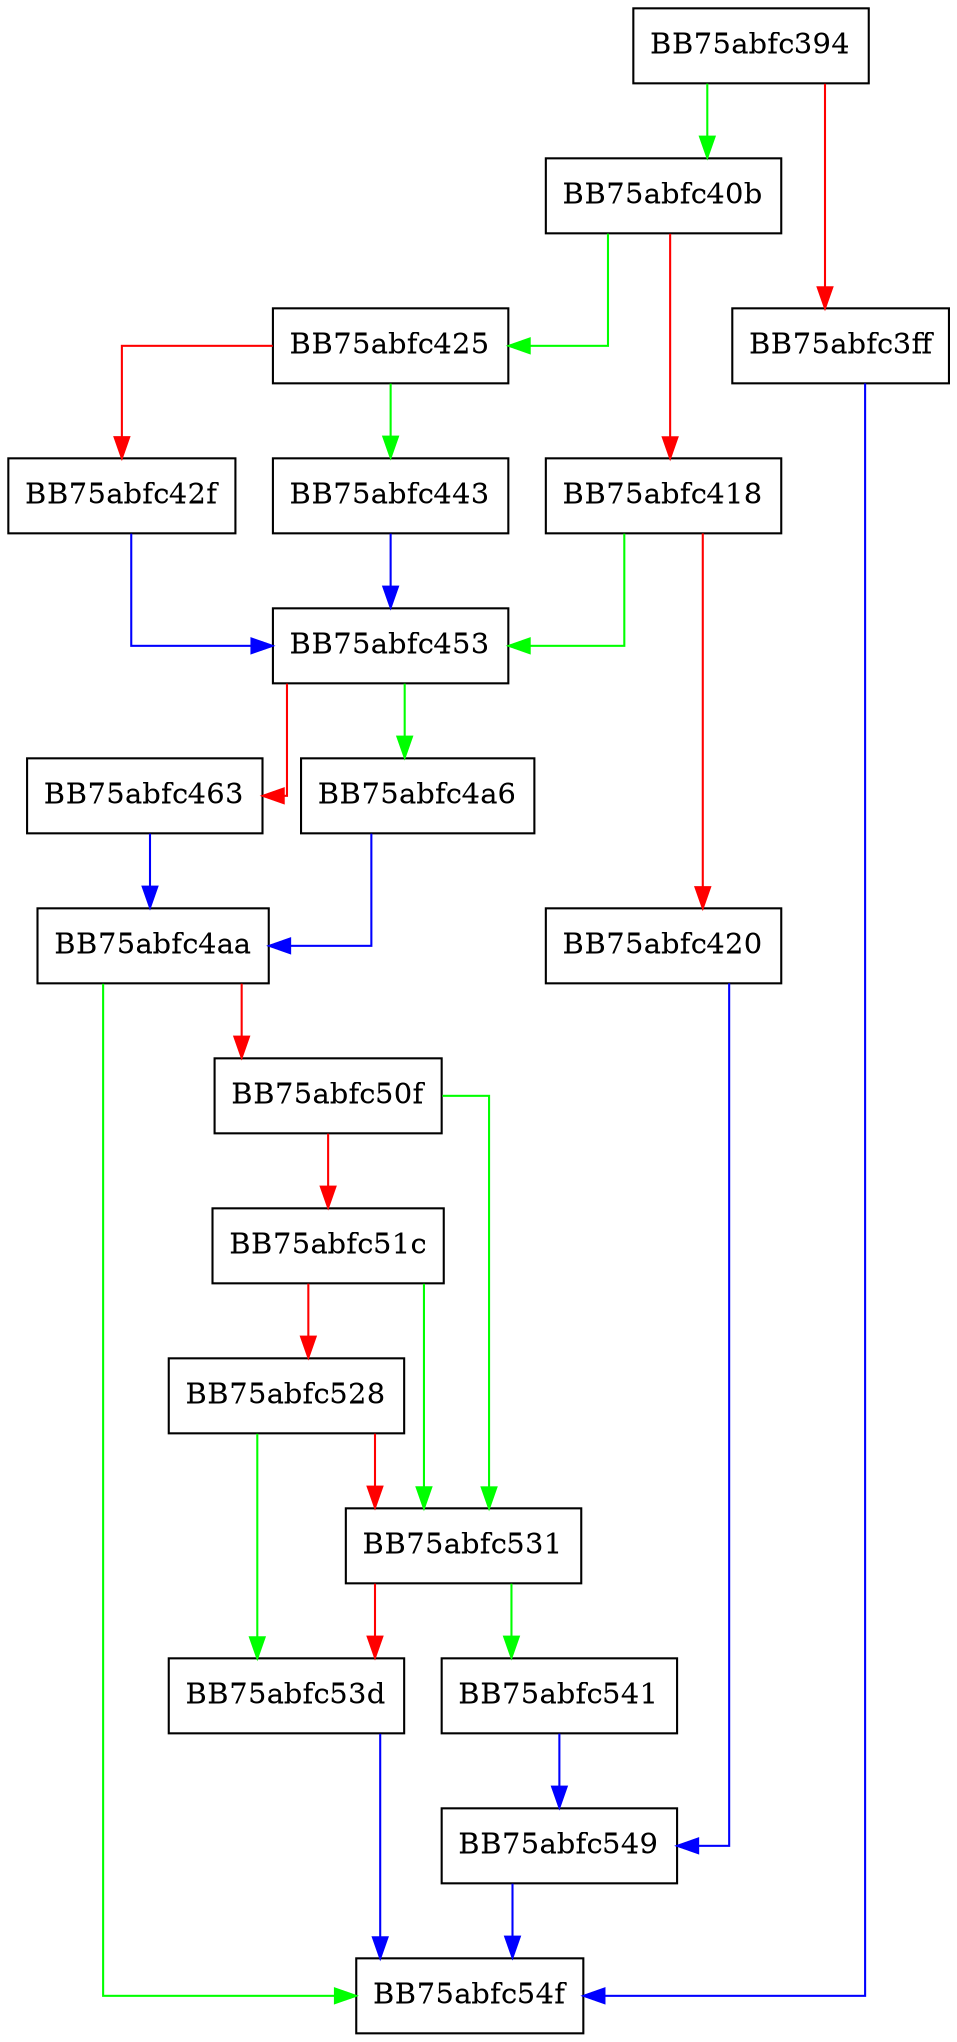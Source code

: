 digraph ZSTD_compressSubBlock_sequences {
  node [shape="box"];
  graph [splines=ortho];
  BB75abfc394 -> BB75abfc40b [color="green"];
  BB75abfc394 -> BB75abfc3ff [color="red"];
  BB75abfc3ff -> BB75abfc54f [color="blue"];
  BB75abfc40b -> BB75abfc425 [color="green"];
  BB75abfc40b -> BB75abfc418 [color="red"];
  BB75abfc418 -> BB75abfc453 [color="green"];
  BB75abfc418 -> BB75abfc420 [color="red"];
  BB75abfc420 -> BB75abfc549 [color="blue"];
  BB75abfc425 -> BB75abfc443 [color="green"];
  BB75abfc425 -> BB75abfc42f [color="red"];
  BB75abfc42f -> BB75abfc453 [color="blue"];
  BB75abfc443 -> BB75abfc453 [color="blue"];
  BB75abfc453 -> BB75abfc4a6 [color="green"];
  BB75abfc453 -> BB75abfc463 [color="red"];
  BB75abfc463 -> BB75abfc4aa [color="blue"];
  BB75abfc4a6 -> BB75abfc4aa [color="blue"];
  BB75abfc4aa -> BB75abfc54f [color="green"];
  BB75abfc4aa -> BB75abfc50f [color="red"];
  BB75abfc50f -> BB75abfc531 [color="green"];
  BB75abfc50f -> BB75abfc51c [color="red"];
  BB75abfc51c -> BB75abfc531 [color="green"];
  BB75abfc51c -> BB75abfc528 [color="red"];
  BB75abfc528 -> BB75abfc53d [color="green"];
  BB75abfc528 -> BB75abfc531 [color="red"];
  BB75abfc531 -> BB75abfc541 [color="green"];
  BB75abfc531 -> BB75abfc53d [color="red"];
  BB75abfc53d -> BB75abfc54f [color="blue"];
  BB75abfc541 -> BB75abfc549 [color="blue"];
  BB75abfc549 -> BB75abfc54f [color="blue"];
}